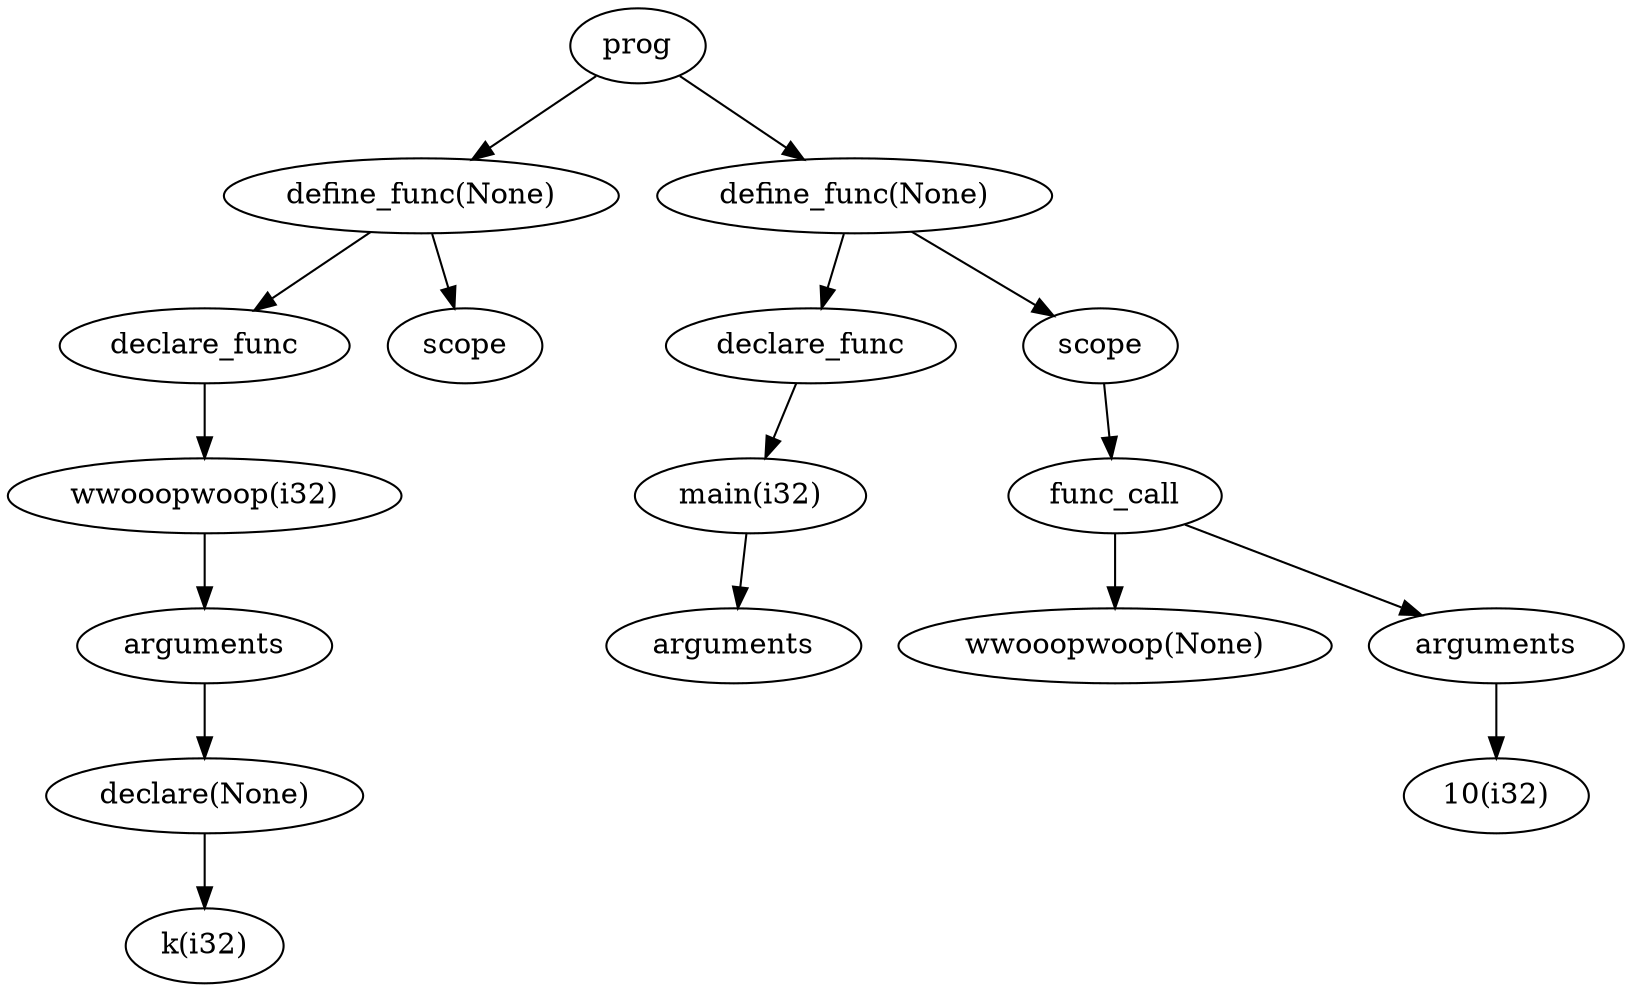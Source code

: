 digraph AST {
	node0[label="prog"]
	node1[label="define_func(None)"]
	node0->node1
	node2[label="declare_func"]
	node1->node2
	node3[label="wwooopwoop(i32)"]
	node2->node3
	node4[label="arguments"]
	node3->node4
	node5[label="declare(None)"]
	node4->node5
	node6[label="k(i32)"]
	node5->node6
	node7[label="scope"]
	node1->node7
	node8[label="define_func(None)"]
	node0->node8
	node9[label="declare_func"]
	node8->node9
	node10[label="main(i32)"]
	node9->node10
	node11[label="arguments"]
	node10->node11
	node12[label="scope"]
	node8->node12
	node13[label="func_call"]
	node12->node13
	node14[label="wwooopwoop(None)"]
	node13->node14
	node15[label="arguments"]
	node13->node15
	node16[label="10(i32)"]
	node15->node16
}